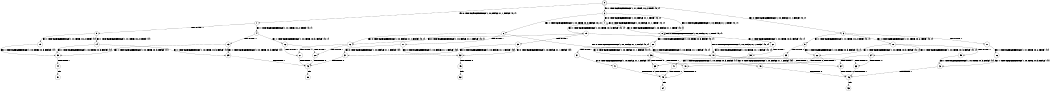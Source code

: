 digraph BCG {
size = "7, 10.5";
center = TRUE;
node [shape = circle];
0 [peripheries = 2];
0 -> 1 [label = "EX !0 !ATOMIC_EXCH_BRANCH (1, +0, FALSE, +1, 1, FALSE) !{0, 1}"];
0 -> 2 [label = "EX !1 !ATOMIC_EXCH_BRANCH (1, +1, TRUE, +0, 2, TRUE) !{0, 1}"];
0 -> 3 [label = "EX !0 !ATOMIC_EXCH_BRANCH (1, +0, FALSE, +1, 1, FALSE) !{0, 1}"];
1 -> 4 [label = "EX !1 !ATOMIC_EXCH_BRANCH (1, +1, TRUE, +0, 2, TRUE) !{0, 1}"];
1 -> 5 [label = "TERMINATE !0"];
2 -> 6 [label = "EX !1 !ATOMIC_EXCH_BRANCH (1, +0, TRUE, +0, 3, FALSE) !{0, 1}"];
2 -> 7 [label = "EX !0 !ATOMIC_EXCH_BRANCH (1, +0, FALSE, +1, 1, TRUE) !{0, 1}"];
2 -> 8 [label = "EX !0 !ATOMIC_EXCH_BRANCH (1, +0, FALSE, +1, 1, TRUE) !{0, 1}"];
3 -> 9 [label = "EX !1 !ATOMIC_EXCH_BRANCH (1, +1, TRUE, +0, 2, TRUE) !{0, 1}"];
3 -> 10 [label = "EX !1 !ATOMIC_EXCH_BRANCH (1, +1, TRUE, +0, 2, TRUE) !{0, 1}"];
3 -> 11 [label = "TERMINATE !0"];
4 -> 12 [label = "EX !1 !ATOMIC_EXCH_BRANCH (1, +0, TRUE, +0, 3, FALSE) !{0, 1}"];
4 -> 13 [label = "TERMINATE !0"];
5 -> 14 [label = "EX !1 !ATOMIC_EXCH_BRANCH (1, +1, TRUE, +0, 2, TRUE) !{1}"];
5 -> 15 [label = "EX !1 !ATOMIC_EXCH_BRANCH (1, +1, TRUE, +0, 2, TRUE) !{1}"];
6 -> 16 [label = "EX !0 !ATOMIC_EXCH_BRANCH (1, +0, FALSE, +1, 1, FALSE) !{0, 1}"];
6 -> 17 [label = "TERMINATE !1"];
6 -> 18 [label = "EX !0 !ATOMIC_EXCH_BRANCH (1, +0, FALSE, +1, 1, FALSE) !{0, 1}"];
7 -> 7 [label = "EX !0 !ATOMIC_EXCH_BRANCH (1, +0, FALSE, +1, 1, TRUE) !{0, 1}"];
7 -> 19 [label = "EX !1 !ATOMIC_EXCH_BRANCH (1, +0, TRUE, +0, 3, FALSE) !{0, 1}"];
7 -> 8 [label = "EX !0 !ATOMIC_EXCH_BRANCH (1, +0, FALSE, +1, 1, TRUE) !{0, 1}"];
8 -> 20 [label = "EX !1 !ATOMIC_EXCH_BRANCH (1, +0, TRUE, +0, 3, FALSE) !{0, 1}"];
8 -> 8 [label = "EX !0 !ATOMIC_EXCH_BRANCH (1, +0, FALSE, +1, 1, TRUE) !{0, 1}"];
8 -> 21 [label = "EX !1 !ATOMIC_EXCH_BRANCH (1, +0, TRUE, +0, 3, FALSE) !{0, 1}"];
9 -> 22 [label = "EX !1 !ATOMIC_EXCH_BRANCH (1, +0, TRUE, +0, 3, FALSE) !{0, 1}"];
9 -> 23 [label = "TERMINATE !0"];
10 -> 22 [label = "EX !1 !ATOMIC_EXCH_BRANCH (1, +0, TRUE, +0, 3, FALSE) !{0, 1}"];
10 -> 24 [label = "EX !1 !ATOMIC_EXCH_BRANCH (1, +0, TRUE, +0, 3, FALSE) !{0, 1}"];
10 -> 25 [label = "TERMINATE !0"];
11 -> 26 [label = "EX !1 !ATOMIC_EXCH_BRANCH (1, +1, TRUE, +0, 2, TRUE) !{1}"];
12 -> 27 [label = "TERMINATE !0"];
12 -> 28 [label = "TERMINATE !1"];
13 -> 29 [label = "EX !1 !ATOMIC_EXCH_BRANCH (1, +0, TRUE, +0, 3, FALSE) !{1}"];
13 -> 30 [label = "EX !1 !ATOMIC_EXCH_BRANCH (1, +0, TRUE, +0, 3, FALSE) !{1}"];
14 -> 29 [label = "EX !1 !ATOMIC_EXCH_BRANCH (1, +0, TRUE, +0, 3, FALSE) !{1}"];
14 -> 30 [label = "EX !1 !ATOMIC_EXCH_BRANCH (1, +0, TRUE, +0, 3, FALSE) !{1}"];
15 -> 30 [label = "EX !1 !ATOMIC_EXCH_BRANCH (1, +0, TRUE, +0, 3, FALSE) !{1}"];
16 -> 27 [label = "TERMINATE !0"];
16 -> 28 [label = "TERMINATE !1"];
17 -> 31 [label = "EX !0 !ATOMIC_EXCH_BRANCH (1, +0, FALSE, +1, 1, FALSE) !{0}"];
17 -> 32 [label = "EX !0 !ATOMIC_EXCH_BRANCH (1, +0, FALSE, +1, 1, FALSE) !{0}"];
18 -> 33 [label = "TERMINATE !0"];
18 -> 34 [label = "TERMINATE !1"];
19 -> 16 [label = "EX !0 !ATOMIC_EXCH_BRANCH (1, +0, FALSE, +1, 1, FALSE) !{0, 1}"];
19 -> 35 [label = "TERMINATE !1"];
19 -> 18 [label = "EX !0 !ATOMIC_EXCH_BRANCH (1, +0, FALSE, +1, 1, FALSE) !{0, 1}"];
20 -> 36 [label = "EX !0 !ATOMIC_EXCH_BRANCH (1, +0, FALSE, +1, 1, FALSE) !{0, 1}"];
20 -> 37 [label = "TERMINATE !1"];
20 -> 18 [label = "EX !0 !ATOMIC_EXCH_BRANCH (1, +0, FALSE, +1, 1, FALSE) !{0, 1}"];
21 -> 18 [label = "EX !0 !ATOMIC_EXCH_BRANCH (1, +0, FALSE, +1, 1, FALSE) !{0, 1}"];
21 -> 38 [label = "TERMINATE !1"];
22 -> 39 [label = "TERMINATE !0"];
22 -> 40 [label = "TERMINATE !1"];
23 -> 41 [label = "EX !1 !ATOMIC_EXCH_BRANCH (1, +0, TRUE, +0, 3, FALSE) !{1}"];
24 -> 33 [label = "TERMINATE !0"];
24 -> 34 [label = "TERMINATE !1"];
25 -> 42 [label = "EX !1 !ATOMIC_EXCH_BRANCH (1, +0, TRUE, +0, 3, FALSE) !{1}"];
26 -> 42 [label = "EX !1 !ATOMIC_EXCH_BRANCH (1, +0, TRUE, +0, 3, FALSE) !{1}"];
27 -> 43 [label = "TERMINATE !1"];
28 -> 43 [label = "TERMINATE !0"];
29 -> 43 [label = "TERMINATE !1"];
30 -> 44 [label = "TERMINATE !1"];
31 -> 43 [label = "TERMINATE !0"];
32 -> 45 [label = "TERMINATE !0"];
33 -> 46 [label = "TERMINATE !1"];
34 -> 46 [label = "TERMINATE !0"];
35 -> 31 [label = "EX !0 !ATOMIC_EXCH_BRANCH (1, +0, FALSE, +1, 1, FALSE) !{0}"];
35 -> 32 [label = "EX !0 !ATOMIC_EXCH_BRANCH (1, +0, FALSE, +1, 1, FALSE) !{0}"];
36 -> 39 [label = "TERMINATE !0"];
36 -> 40 [label = "TERMINATE !1"];
37 -> 47 [label = "EX !0 !ATOMIC_EXCH_BRANCH (1, +0, FALSE, +1, 1, FALSE) !{0}"];
38 -> 48 [label = "EX !0 !ATOMIC_EXCH_BRANCH (1, +0, FALSE, +1, 1, FALSE) !{0}"];
39 -> 49 [label = "TERMINATE !1"];
40 -> 49 [label = "TERMINATE !0"];
41 -> 49 [label = "TERMINATE !1"];
42 -> 46 [label = "TERMINATE !1"];
43 -> 50 [label = "exit"];
44 -> 51 [label = "exit"];
45 -> 52 [label = "exit"];
46 -> 53 [label = "exit"];
47 -> 49 [label = "TERMINATE !0"];
48 -> 46 [label = "TERMINATE !0"];
49 -> 54 [label = "exit"];
}
